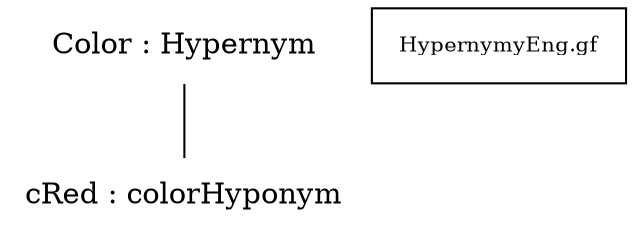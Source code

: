 graph {

    n0[label = "Color : Hypernym", style = "solid", shape = "plaintext"] ;
    n0_0[label = "cRed : colorHyponym", style = "solid", shape = "plaintext"] ;
    n0 -- n0_0 [style = "solid"];

    a[
        label=< <FONT POINT-SIZE="10">HypernymyEng.gf</FONT> >,
        shape = "rectangle"
    ];

}


